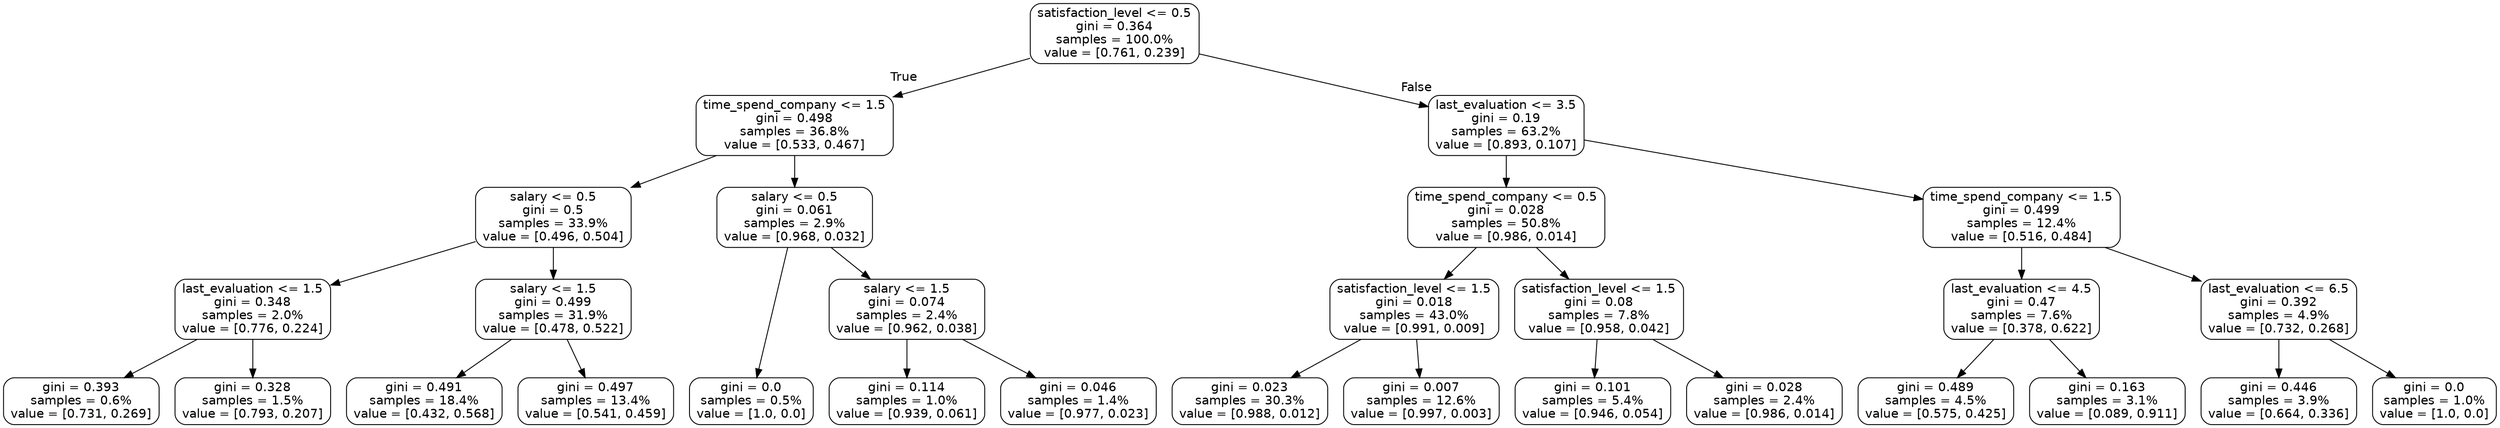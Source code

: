 digraph Tree {
node [shape=box, style="rounded", color="black", fontname=helvetica] ;
graph [ranksep=equally, splines=polyline] ;
edge [fontname=helvetica] ;
0 [label="satisfaction_level <= 0.5\ngini = 0.364\nsamples = 100.0%\nvalue = [0.761, 0.239]"] ;
1 [label="time_spend_company <= 1.5\ngini = 0.498\nsamples = 36.8%\nvalue = [0.533, 0.467]"] ;
0 -> 1 [labeldistance=2.5, labelangle=45, headlabel="True"] ;
2 [label="salary <= 0.5\ngini = 0.5\nsamples = 33.9%\nvalue = [0.496, 0.504]"] ;
1 -> 2 ;
3 [label="last_evaluation <= 1.5\ngini = 0.348\nsamples = 2.0%\nvalue = [0.776, 0.224]"] ;
2 -> 3 ;
4 [label="gini = 0.393\nsamples = 0.6%\nvalue = [0.731, 0.269]"] ;
3 -> 4 ;
5 [label="gini = 0.328\nsamples = 1.5%\nvalue = [0.793, 0.207]"] ;
3 -> 5 ;
6 [label="salary <= 1.5\ngini = 0.499\nsamples = 31.9%\nvalue = [0.478, 0.522]"] ;
2 -> 6 ;
7 [label="gini = 0.491\nsamples = 18.4%\nvalue = [0.432, 0.568]"] ;
6 -> 7 ;
8 [label="gini = 0.497\nsamples = 13.4%\nvalue = [0.541, 0.459]"] ;
6 -> 8 ;
9 [label="salary <= 0.5\ngini = 0.061\nsamples = 2.9%\nvalue = [0.968, 0.032]"] ;
1 -> 9 ;
10 [label="gini = 0.0\nsamples = 0.5%\nvalue = [1.0, 0.0]"] ;
9 -> 10 ;
11 [label="salary <= 1.5\ngini = 0.074\nsamples = 2.4%\nvalue = [0.962, 0.038]"] ;
9 -> 11 ;
12 [label="gini = 0.114\nsamples = 1.0%\nvalue = [0.939, 0.061]"] ;
11 -> 12 ;
13 [label="gini = 0.046\nsamples = 1.4%\nvalue = [0.977, 0.023]"] ;
11 -> 13 ;
14 [label="last_evaluation <= 3.5\ngini = 0.19\nsamples = 63.2%\nvalue = [0.893, 0.107]"] ;
0 -> 14 [labeldistance=2.5, labelangle=-45, headlabel="False"] ;
15 [label="time_spend_company <= 0.5\ngini = 0.028\nsamples = 50.8%\nvalue = [0.986, 0.014]"] ;
14 -> 15 ;
16 [label="satisfaction_level <= 1.5\ngini = 0.018\nsamples = 43.0%\nvalue = [0.991, 0.009]"] ;
15 -> 16 ;
17 [label="gini = 0.023\nsamples = 30.3%\nvalue = [0.988, 0.012]"] ;
16 -> 17 ;
18 [label="gini = 0.007\nsamples = 12.6%\nvalue = [0.997, 0.003]"] ;
16 -> 18 ;
19 [label="satisfaction_level <= 1.5\ngini = 0.08\nsamples = 7.8%\nvalue = [0.958, 0.042]"] ;
15 -> 19 ;
20 [label="gini = 0.101\nsamples = 5.4%\nvalue = [0.946, 0.054]"] ;
19 -> 20 ;
21 [label="gini = 0.028\nsamples = 2.4%\nvalue = [0.986, 0.014]"] ;
19 -> 21 ;
22 [label="time_spend_company <= 1.5\ngini = 0.499\nsamples = 12.4%\nvalue = [0.516, 0.484]"] ;
14 -> 22 ;
23 [label="last_evaluation <= 4.5\ngini = 0.47\nsamples = 7.6%\nvalue = [0.378, 0.622]"] ;
22 -> 23 ;
24 [label="gini = 0.489\nsamples = 4.5%\nvalue = [0.575, 0.425]"] ;
23 -> 24 ;
25 [label="gini = 0.163\nsamples = 3.1%\nvalue = [0.089, 0.911]"] ;
23 -> 25 ;
26 [label="last_evaluation <= 6.5\ngini = 0.392\nsamples = 4.9%\nvalue = [0.732, 0.268]"] ;
22 -> 26 ;
27 [label="gini = 0.446\nsamples = 3.9%\nvalue = [0.664, 0.336]"] ;
26 -> 27 ;
28 [label="gini = 0.0\nsamples = 1.0%\nvalue = [1.0, 0.0]"] ;
26 -> 28 ;
{rank=same ; 0} ;
{rank=same ; 1; 14} ;
{rank=same ; 2; 9; 15; 22} ;
{rank=same ; 3; 6; 11; 16; 19; 23; 26} ;
{rank=same ; 4; 5; 7; 8; 10; 12; 13; 17; 18; 20; 21; 24; 25; 27; 28} ;
}
